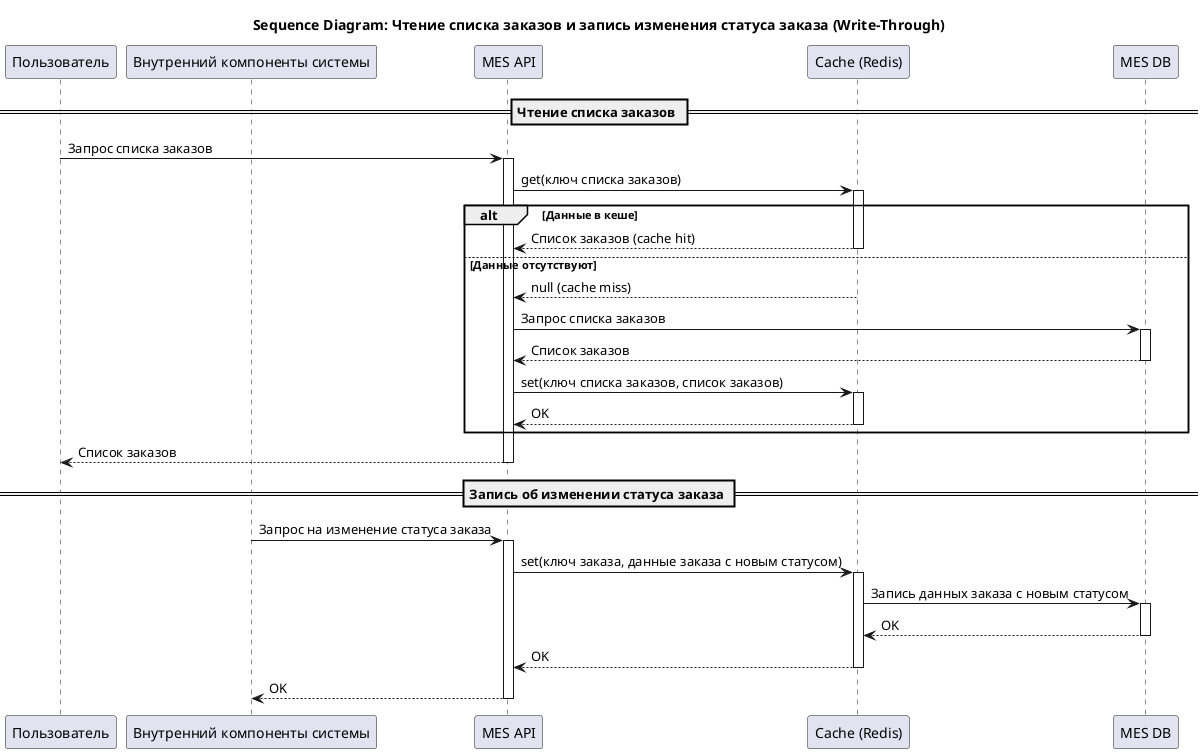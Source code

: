 @startuml
title Sequence Diagram: Чтение списка заказов и запись изменения статуса заказа (Write-Through)

participant "Пользователь" as User
participant "Внутренний компоненты системы" as System
participant "MES API" as API
participant "Cache (Redis)" as Cache
participant "MES DB" as DB

== Чтение списка заказов ==

User -> API: Запрос списка заказов
activate API

API -> Cache: get(ключ списка заказов)
activate Cache

alt Данные в кеше
    Cache --> API: Список заказов (cache hit)
    deactivate Cache
else Данные отсутствуют
    Cache --> API: null (cache miss)
    deactivate Cache
    API -> DB: Запрос списка заказов
    activate DB
    DB --> API: Список заказов
    deactivate DB
    API -> Cache: set(ключ списка заказов, список заказов)
    activate Cache
    Cache --> API: OK
    deactivate Cache
end

API --> User: Список заказов
deactivate API

== Запись об изменении статуса заказа ==

System -> API: Запрос на изменение статуса заказа
activate API

API -> Cache: set(ключ заказа, данные заказа с новым статусом)
activate Cache
Cache -> DB: Запись данных заказа с новым статусом
activate DB
DB --> Cache: OK
deactivate DB
Cache --> API: OK
deactivate Cache

API --> System: OK
deactivate API

@enduml